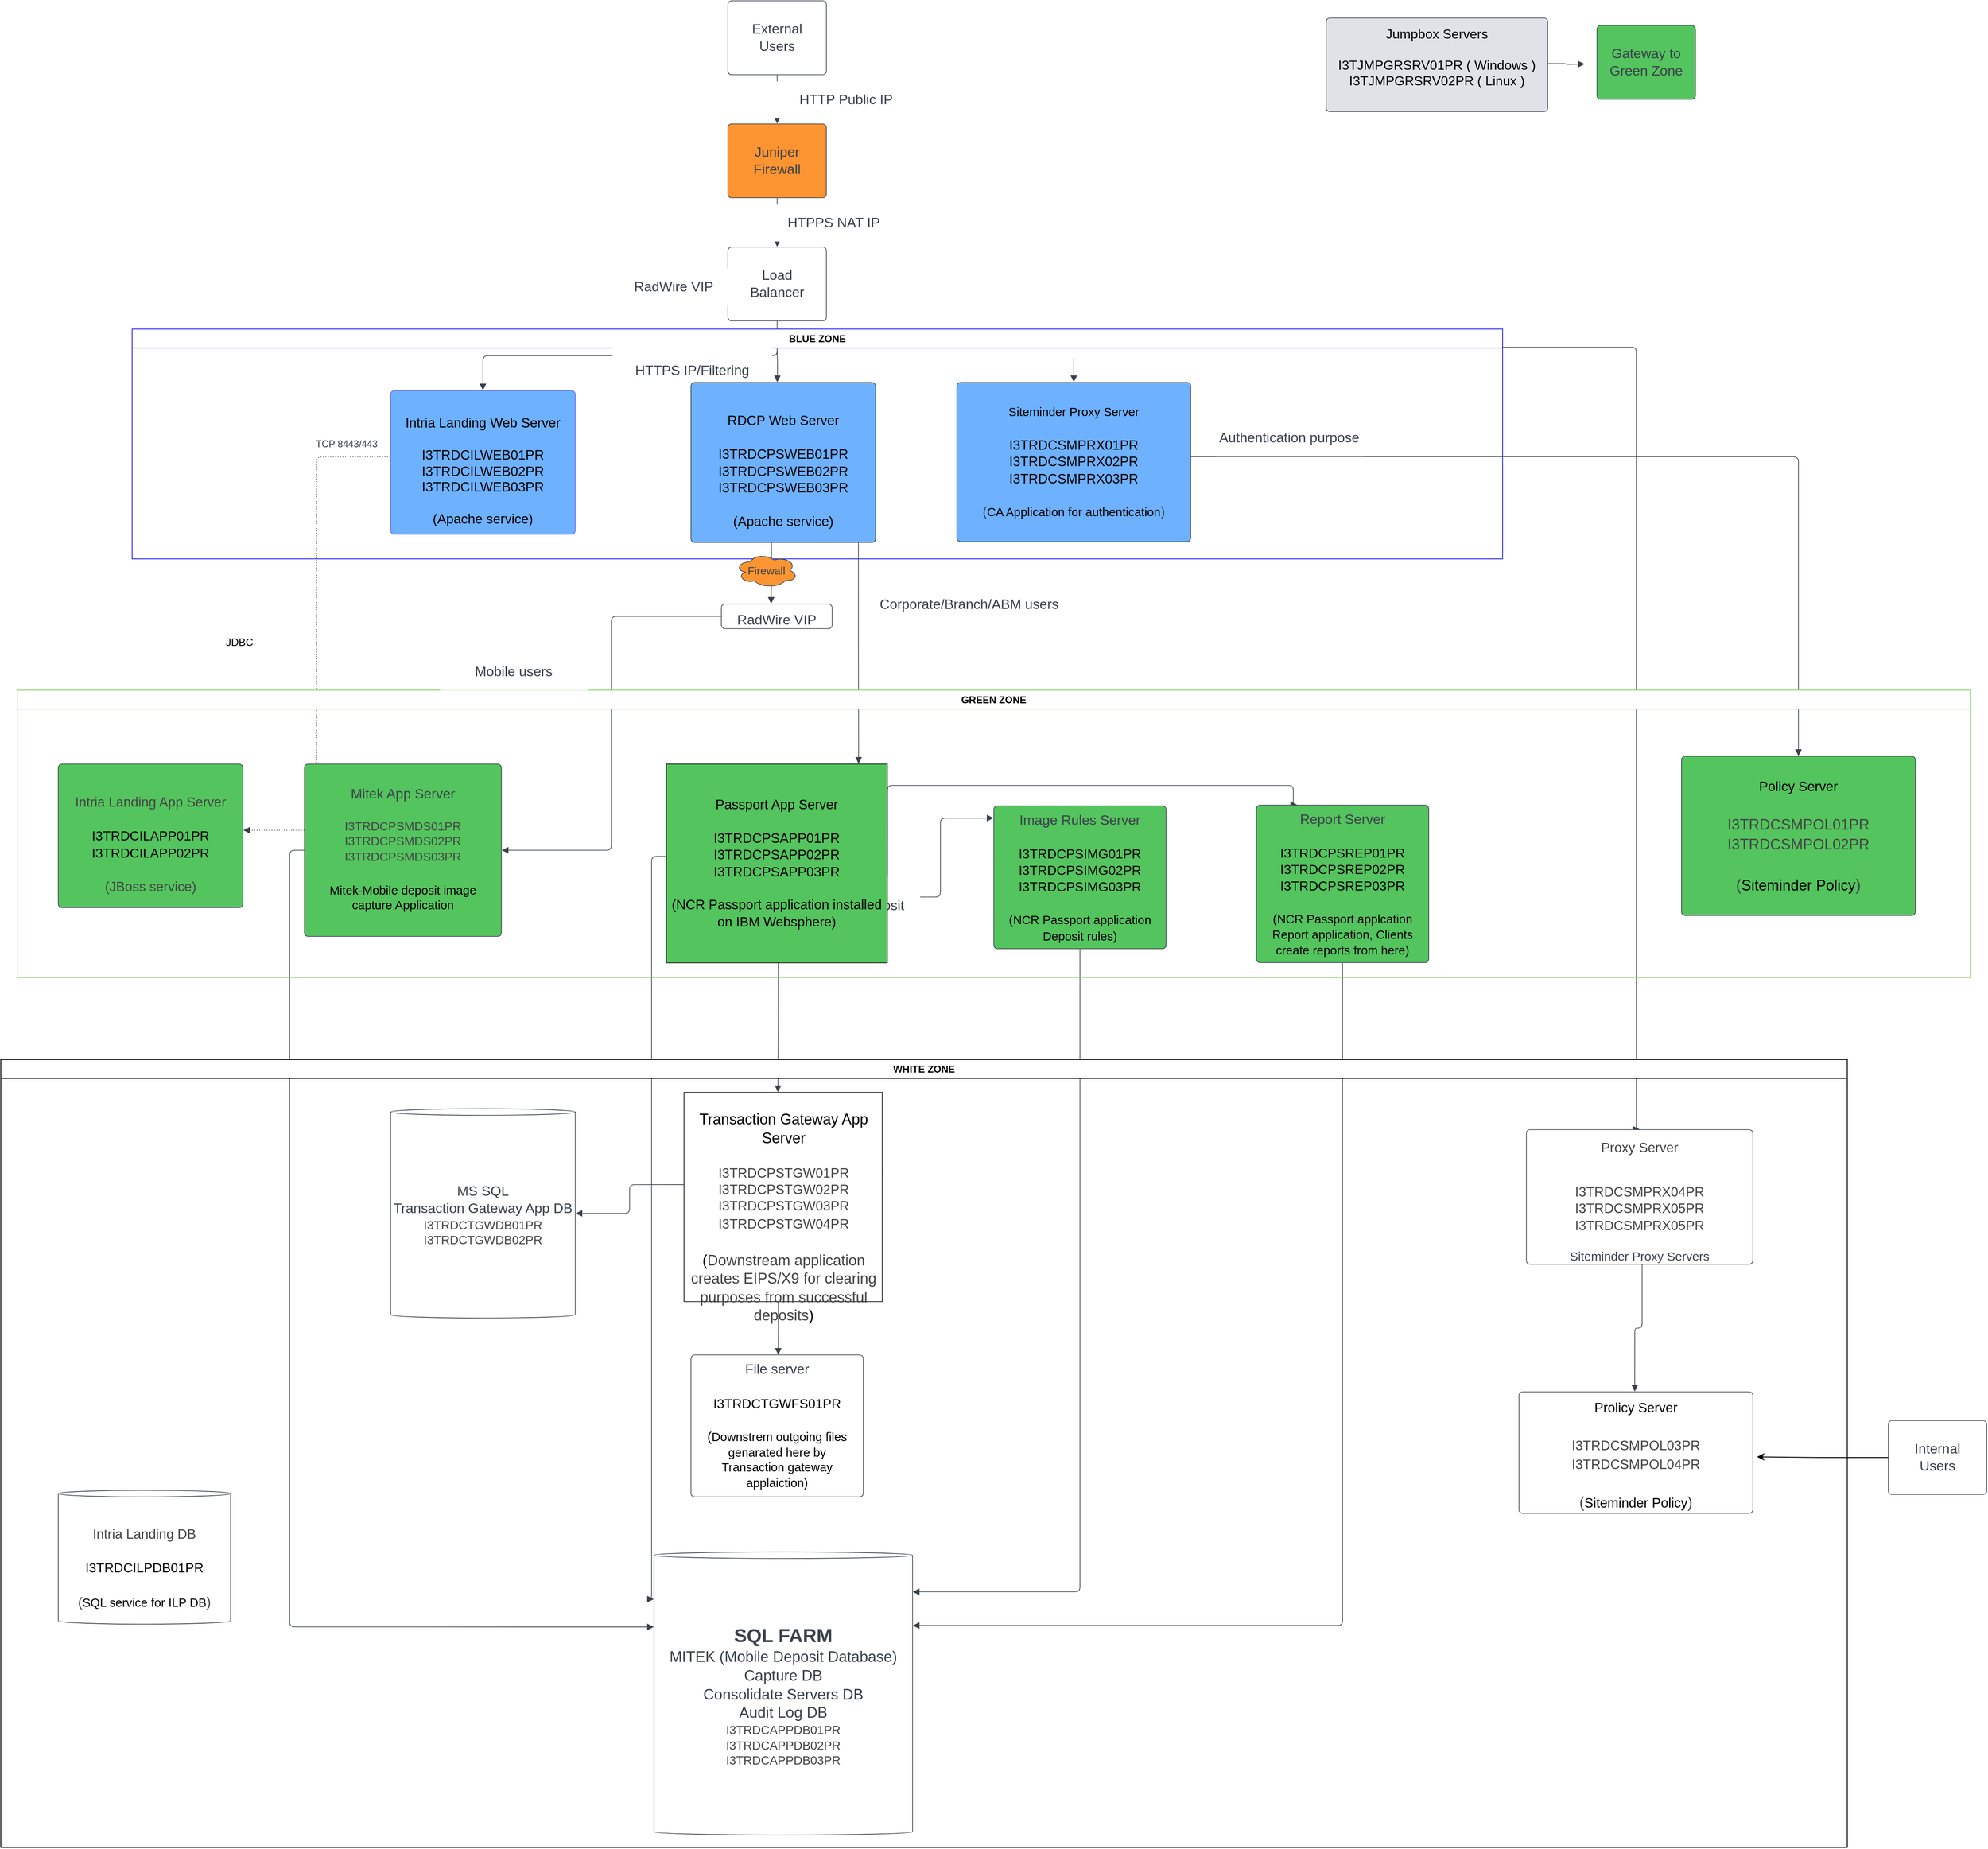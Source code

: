 <mxfile version="21.1.8" type="github">
  <diagram id="C5RBs43oDa-KdzZeNtuy" name="Page-1">
    <mxGraphModel dx="3549" dy="2203" grid="1" gridSize="10" guides="1" tooltips="1" connect="1" arrows="1" fold="1" page="1" pageScale="1" pageWidth="827" pageHeight="1169" math="0" shadow="0">
      <root>
        <mxCell id="WIyWlLk6GJQsqaUBKTNV-0" />
        <mxCell id="WIyWlLk6GJQsqaUBKTNV-1" parent="WIyWlLk6GJQsqaUBKTNV-0" />
        <mxCell id="E6RUVvbPqemEtvHyYMZb-0" value="Physical Location" parent="WIyWlLk6GJQsqaUBKTNV-0" />
        <object label="Network Zones " id="E6RUVvbPqemEtvHyYMZb-1">
          <mxCell style="" parent="WIyWlLk6GJQsqaUBKTNV-0" />
        </object>
        <mxCell id="E6RUVvbPqemEtvHyYMZb-17" value="" style="html=1;jettySize=18;whiteSpace=wrap;fontSize=13;strokeColor=#3a414a;strokeOpacity=100;strokeWidth=0.8;rounded=1;arcSize=12;edgeStyle=orthogonalEdgeStyle;startArrow=none;endArrow=block;endFill=1;exitX=0.5;exitY=1.004;exitPerimeter=0;entryX=0.5;entryY=-0.004;entryPerimeter=0;lucidId=GoEO-ROWifCp;" parent="E6RUVvbPqemEtvHyYMZb-1" source="E6RUVvbPqemEtvHyYMZb-16" target="E6RUVvbPqemEtvHyYMZb-18" edge="1">
          <mxGeometry width="100" height="100" relative="1" as="geometry">
            <Array as="points" />
          </mxGeometry>
        </mxCell>
        <mxCell id="E6RUVvbPqemEtvHyYMZb-19" value="" style="html=1;jettySize=18;whiteSpace=wrap;fontSize=13;strokeColor=#3a414a;strokeOpacity=100;strokeWidth=0.8;rounded=1;arcSize=12;edgeStyle=orthogonalEdgeStyle;startArrow=none;endArrow=block;endFill=1;exitX=0.5;exitY=1.004;exitPerimeter=0;entryX=0.5;entryY=-0.004;entryPerimeter=0;lucidId=7zEOkV.lwetC;" parent="E6RUVvbPqemEtvHyYMZb-1" source="E6RUVvbPqemEtvHyYMZb-18" target="E6RUVvbPqemEtvHyYMZb-20" edge="1">
          <mxGeometry width="100" height="100" relative="1" as="geometry">
            <Array as="points" />
          </mxGeometry>
        </mxCell>
        <mxCell id="E6RUVvbPqemEtvHyYMZb-22" value="" style="html=1;jettySize=18;whiteSpace=wrap;fontSize=13;strokeColor=#3a414a;strokeOpacity=100;strokeWidth=0.8;rounded=1;arcSize=12;edgeStyle=orthogonalEdgeStyle;startArrow=none;endArrow=block;endFill=1;exitX=0.5;exitY=1.004;exitPerimeter=0;entryX=0.5;entryY=-0.002;entryPerimeter=0;lucidId=pSEO0dPXnpDu;" parent="E6RUVvbPqemEtvHyYMZb-1" source="E6RUVvbPqemEtvHyYMZb-20" target="E6RUVvbPqemEtvHyYMZb-21" edge="1">
          <mxGeometry width="100" height="100" relative="1" as="geometry">
            <Array as="points" />
          </mxGeometry>
        </mxCell>
        <mxCell id="E6RUVvbPqemEtvHyYMZb-25" value="" style="html=1;jettySize=18;whiteSpace=wrap;fontSize=13;strokeColor=#3a414a;strokeOpacity=100;strokeWidth=0.8;rounded=1;arcSize=12;edgeStyle=orthogonalEdgeStyle;startArrow=none;endArrow=block;endFill=1;entryX=0.5;entryY=-0.002;entryPerimeter=0;lucidId=JrFOvkrUXMnD;" parent="E6RUVvbPqemEtvHyYMZb-1" target="E6RUVvbPqemEtvHyYMZb-24" edge="1">
          <mxGeometry width="100" height="100" relative="1" as="geometry">
            <Array as="points">
              <mxPoint x="1328" y="482" />
            </Array>
            <mxPoint x="966" y="483" as="sourcePoint" />
          </mxGeometry>
        </mxCell>
        <mxCell id="E6RUVvbPqemEtvHyYMZb-26" value="" style="html=1;jettySize=18;whiteSpace=wrap;fontSize=13;strokeColor=#3a414a;strokeOpacity=100;strokeWidth=0.8;rounded=1;arcSize=12;edgeStyle=orthogonalEdgeStyle;startArrow=none;endArrow=block;endFill=1;entryX=0.467;entryY=-0.002;entryPerimeter=0;lucidId=2sFO-Jmp4O2x;" parent="E6RUVvbPqemEtvHyYMZb-1" target="E6RUVvbPqemEtvHyYMZb-23" edge="1">
          <mxGeometry width="100" height="100" relative="1" as="geometry">
            <Array as="points" />
            <mxPoint x="966" y="486" as="sourcePoint" />
          </mxGeometry>
        </mxCell>
        <mxCell id="E6RUVvbPqemEtvHyYMZb-29" value="" style="html=1;jettySize=18;whiteSpace=wrap;fontSize=13;strokeColor=#3a414a;strokeOpacity=100;strokeWidth=0.8;rounded=1;arcSize=12;edgeStyle=orthogonalEdgeStyle;startArrow=none;endArrow=block;endFill=1;exitX=0.507;exitY=1.002;exitPerimeter=0;entryX=0.473;entryY=-0.001;entryPerimeter=0;lucidId=LzFO.Bp2qJOy;" parent="E6RUVvbPqemEtvHyYMZb-1" source="E6RUVvbPqemEtvHyYMZb-27" target="E6RUVvbPqemEtvHyYMZb-30" edge="1">
          <mxGeometry width="100" height="100" relative="1" as="geometry">
            <Array as="points" />
          </mxGeometry>
        </mxCell>
        <mxCell id="E6RUVvbPqemEtvHyYMZb-33" value="HTTPS" style="html=1;overflow=block;blockSpacing=1;whiteSpace=wrap;fontSize=16.7;fontColor=#3a414a;spacing=0;fillColor=#ffffff;strokeWidth=1.5;strokeColor=none;lucidId=ZKFO~p_aV988;" parent="E6RUVvbPqemEtvHyYMZb-1" vertex="1">
          <mxGeometry x="1245" y="450" width="90" height="45" as="geometry" />
        </mxCell>
        <mxCell id="E6RUVvbPqemEtvHyYMZb-39" value="" style="html=1;jettySize=18;whiteSpace=wrap;fontSize=13;strokeColor=#3a414a;strokeOpacity=100;strokeWidth=0.8;rounded=1;arcSize=12;edgeStyle=orthogonalEdgeStyle;startArrow=none;endArrow=block;endFill=1;exitX=-0.003;exitY=0.5;exitPerimeter=0;entryX=1.002;entryY=0.5;entryPerimeter=0;lucidId=9hGOGNulwat6;" parent="E6RUVvbPqemEtvHyYMZb-1" source="E6RUVvbPqemEtvHyYMZb-53" target="E6RUVvbPqemEtvHyYMZb-34" edge="1">
          <mxGeometry width="100" height="100" relative="1" as="geometry">
            <Array as="points" />
          </mxGeometry>
        </mxCell>
        <mxCell id="E6RUVvbPqemEtvHyYMZb-40" value="" style="html=1;jettySize=18;whiteSpace=wrap;fontSize=13;strokeColor=#3a414a;strokeOpacity=100;strokeWidth=0.8;rounded=1;arcSize=12;edgeStyle=orthogonalEdgeStyle;startArrow=none;endArrow=block;endFill=1;exitX=1.001;exitY=0.72;exitPerimeter=0;entryX=-0.002;entryY=0.085;entryPerimeter=0;lucidId=BmGO34u5GSlJ;" parent="E6RUVvbPqemEtvHyYMZb-1" source="E6RUVvbPqemEtvHyYMZb-27" target="E6RUVvbPqemEtvHyYMZb-35" edge="1">
          <mxGeometry width="100" height="100" relative="1" as="geometry">
            <Array as="points" />
          </mxGeometry>
        </mxCell>
        <mxCell id="E6RUVvbPqemEtvHyYMZb-41" value="" style="html=1;jettySize=18;whiteSpace=wrap;fontSize=13;strokeColor=#3a414a;strokeOpacity=100;strokeWidth=0.8;rounded=1;arcSize=12;edgeStyle=orthogonalEdgeStyle;startArrow=none;endArrow=block;endFill=1;exitX=1.001;exitY=0.602;exitPerimeter=0;entryX=0.236;entryY=-0.002;entryPerimeter=0;lucidId=hoGOUwAUF~ll;" parent="E6RUVvbPqemEtvHyYMZb-1" source="E6RUVvbPqemEtvHyYMZb-27" target="E6RUVvbPqemEtvHyYMZb-36" edge="1">
          <mxGeometry width="100" height="100" relative="1" as="geometry">
            <Array as="points">
              <mxPoint x="1595" y="1016" />
            </Array>
          </mxGeometry>
        </mxCell>
        <mxCell id="E6RUVvbPqemEtvHyYMZb-45" value="" style="html=1;jettySize=18;whiteSpace=wrap;fontSize=13;strokeColor=#3a414a;strokeOpacity=100;strokeWidth=0.8;rounded=1;arcSize=12;edgeStyle=orthogonalEdgeStyle;startArrow=none;endArrow=block;endFill=1;exitX=0.5;exitY=1.002;exitPerimeter=0;entryX=1.001;entryY=0.141;entryPerimeter=0;lucidId=2JWOmFzE9REc;" parent="E6RUVvbPqemEtvHyYMZb-1" source="E6RUVvbPqemEtvHyYMZb-35" target="E6RUVvbPqemEtvHyYMZb-44" edge="1">
          <mxGeometry width="100" height="100" relative="1" as="geometry">
            <Array as="points" />
          </mxGeometry>
        </mxCell>
        <mxCell id="E6RUVvbPqemEtvHyYMZb-46" value="" style="html=1;jettySize=18;whiteSpace=wrap;fontSize=13;strokeColor=#3a414a;strokeOpacity=100;strokeWidth=0.8;rounded=1;arcSize=12;edgeStyle=orthogonalEdgeStyle;startArrow=none;endArrow=block;endFill=1;exitX=0.5;exitY=1.002;exitPerimeter=0;entryX=1.001;entryY=0.26;entryPerimeter=0;lucidId=9JWO~xVaTQx0;" parent="E6RUVvbPqemEtvHyYMZb-1" source="E6RUVvbPqemEtvHyYMZb-36" target="E6RUVvbPqemEtvHyYMZb-44" edge="1">
          <mxGeometry width="100" height="100" relative="1" as="geometry">
            <Array as="points" />
          </mxGeometry>
        </mxCell>
        <mxCell id="E6RUVvbPqemEtvHyYMZb-47" value="" style="html=1;jettySize=18;whiteSpace=wrap;fontSize=13;strokeColor=#3a414a;strokeOpacity=100;strokeWidth=0.8;rounded=1;arcSize=12;edgeStyle=orthogonalEdgeStyle;startArrow=none;endArrow=block;endFill=1;exitX=-0.001;exitY=0.5;exitPerimeter=0;entryX=-0.001;entryY=0.167;entryPerimeter=0;lucidId=XQWOKZJmoWSw;" parent="E6RUVvbPqemEtvHyYMZb-1" source="E6RUVvbPqemEtvHyYMZb-27" target="E6RUVvbPqemEtvHyYMZb-44" edge="1">
          <mxGeometry width="100" height="100" relative="1" as="geometry">
            <Array as="points" />
          </mxGeometry>
        </mxCell>
        <mxCell id="E6RUVvbPqemEtvHyYMZb-48" value="" style="html=1;jettySize=18;whiteSpace=wrap;fontSize=13;strokeColor=#3a414a;strokeOpacity=100;strokeWidth=0.8;rounded=1;arcSize=12;edgeStyle=orthogonalEdgeStyle;startArrow=none;endArrow=block;endFill=1;exitX=-0.002;exitY=0.5;exitPerimeter=0;entryX=-0.001;entryY=0.265;entryPerimeter=0;lucidId=bRWO1eoP.SHH;" parent="E6RUVvbPqemEtvHyYMZb-1" source="E6RUVvbPqemEtvHyYMZb-34" target="E6RUVvbPqemEtvHyYMZb-44" edge="1">
          <mxGeometry width="100" height="100" relative="1" as="geometry">
            <Array as="points" />
          </mxGeometry>
        </mxCell>
        <mxCell id="E6RUVvbPqemEtvHyYMZb-50" value="" style="html=1;jettySize=18;whiteSpace=wrap;fontSize=13;strokeColor=#3a414a;strokeOpacity=100;dashed=1;fixDash=1;dashPattern=1 2;strokeWidth=0.8;rounded=1;arcSize=12;edgeStyle=orthogonalEdgeStyle;startArrow=none;endArrow=block;endFill=1;exitX=-0.002;exitY=0.461;exitPerimeter=0;entryX=1.002;entryY=0.461;entryPerimeter=0;lucidId=ojXOJ_IABEp~;" parent="E6RUVvbPqemEtvHyYMZb-1" source="E6RUVvbPqemEtvHyYMZb-21" target="E6RUVvbPqemEtvHyYMZb-49" edge="1">
          <mxGeometry width="100" height="100" relative="1" as="geometry">
            <Array as="points" />
          </mxGeometry>
        </mxCell>
        <mxCell id="E6RUVvbPqemEtvHyYMZb-54" value="" style="html=1;jettySize=18;whiteSpace=wrap;fontSize=13;strokeColor=#3a414a;strokeOpacity=100;strokeWidth=0.8;rounded=1;arcSize=12;edgeStyle=orthogonalEdgeStyle;startArrow=none;endArrow=block;endFill=1;exitX=0.436;exitY=1.002;exitPerimeter=0;entryX=0.449;entryY=-0.012;entryPerimeter=0;lucidId=h5XOpBILlX2p;" parent="E6RUVvbPqemEtvHyYMZb-1" source="E6RUVvbPqemEtvHyYMZb-23" target="E6RUVvbPqemEtvHyYMZb-53" edge="1">
          <mxGeometry width="100" height="100" relative="1" as="geometry">
            <Array as="points" />
          </mxGeometry>
        </mxCell>
        <mxCell id="E6RUVvbPqemEtvHyYMZb-56" value="" style="html=1;jettySize=18;whiteSpace=wrap;fontSize=13;strokeColor=#3a414a;strokeOpacity=100;strokeWidth=0.8;rounded=1;arcSize=12;edgeStyle=orthogonalEdgeStyle;startArrow=none;endArrow=block;endFill=1;exitX=0.907;exitY=1.002;exitPerimeter=0;entryX=0.871;entryY=-0.002;entryPerimeter=0;lucidId=_7XOnOGam~c9;" parent="E6RUVvbPqemEtvHyYMZb-1" source="E6RUVvbPqemEtvHyYMZb-23" target="E6RUVvbPqemEtvHyYMZb-27" edge="1">
          <mxGeometry width="100" height="100" relative="1" as="geometry">
            <Array as="points" />
          </mxGeometry>
        </mxCell>
        <mxCell id="E6RUVvbPqemEtvHyYMZb-57" value="" style="html=1;jettySize=18;whiteSpace=wrap;fontSize=13;strokeColor=#3a414a;strokeOpacity=100;strokeWidth=0.8;rounded=1;arcSize=12;edgeStyle=orthogonalEdgeStyle;startArrow=none;endArrow=block;endFill=1;exitX=1.001;exitY=0.467;exitPerimeter=0;entryX=0.5;entryY=-0.002;entryPerimeter=0;lucidId=WgYOXIrY5cnC;" parent="E6RUVvbPqemEtvHyYMZb-1" source="E6RUVvbPqemEtvHyYMZb-24" target="E6RUVvbPqemEtvHyYMZb-38" edge="1">
          <mxGeometry width="100" height="100" relative="1" as="geometry">
            <Array as="points" />
          </mxGeometry>
        </mxCell>
        <mxCell id="E6RUVvbPqemEtvHyYMZb-58" value="" style="html=1;jettySize=18;whiteSpace=wrap;fontSize=13;strokeColor=#3a414a;strokeOpacity=100;strokeWidth=0.8;rounded=1;arcSize=12;edgeStyle=orthogonalEdgeStyle;startArrow=none;endArrow=block;endFill=1;exitX=-0.002;exitY=0.441;exitPerimeter=0;entryX=1.002;entryY=0.5;entryPerimeter=0;lucidId=2KQPqmhp70TP;" parent="E6RUVvbPqemEtvHyYMZb-1" source="E6RUVvbPqemEtvHyYMZb-30" target="E6RUVvbPqemEtvHyYMZb-42" edge="1">
          <mxGeometry width="100" height="100" relative="1" as="geometry">
            <Array as="points" />
          </mxGeometry>
        </mxCell>
        <mxCell id="E6RUVvbPqemEtvHyYMZb-60" value="" style="html=1;jettySize=18;whiteSpace=wrap;fontSize=13;strokeColor=#3a414a;strokeOpacity=100;strokeWidth=0.8;rounded=1;arcSize=12;edgeStyle=orthogonalEdgeStyle;startArrow=none;endArrow=block;endFill=1;exitX=0.475;exitY=1.001;exitPerimeter=0;entryX=0.506;entryY=-0.002;entryPerimeter=0;lucidId=nLQPPiRqErH2;" parent="E6RUVvbPqemEtvHyYMZb-1" source="E6RUVvbPqemEtvHyYMZb-30" target="E6RUVvbPqemEtvHyYMZb-59" edge="1">
          <mxGeometry width="100" height="100" relative="1" as="geometry">
            <Array as="points" />
          </mxGeometry>
        </mxCell>
        <mxCell id="E6RUVvbPqemEtvHyYMZb-61" value="" style="html=1;jettySize=18;whiteSpace=wrap;fontSize=13;strokeColor=#3a414a;strokeOpacity=100;strokeWidth=0.8;rounded=1;arcSize=12;edgeStyle=orthogonalEdgeStyle;startArrow=none;endArrow=block;endFill=1;exitX=0.511;exitY=1.002;exitPerimeter=0;entryX=0.495;entryY=-0.003;entryPerimeter=0;lucidId=9TQP-xqbxa.w;" parent="E6RUVvbPqemEtvHyYMZb-1" source="E6RUVvbPqemEtvHyYMZb-37" target="E6RUVvbPqemEtvHyYMZb-43" edge="1">
          <mxGeometry width="100" height="100" relative="1" as="geometry">
            <Array as="points" />
          </mxGeometry>
        </mxCell>
        <mxCell id="E6RUVvbPqemEtvHyYMZb-62" value="" style="html=1;jettySize=18;whiteSpace=wrap;fontSize=13;strokeColor=#3a414a;strokeOpacity=100;strokeWidth=0.8;rounded=1;arcSize=12;edgeStyle=orthogonalEdgeStyle;startArrow=none;endArrow=block;endFill=1;entryX=0.5;entryY=-0.002;entryPerimeter=0;lucidId=2ZQPn_9k_Qv6;" parent="E6RUVvbPqemEtvHyYMZb-1" target="E6RUVvbPqemEtvHyYMZb-37" edge="1">
          <mxGeometry width="100" height="100" relative="1" as="geometry">
            <Array as="points">
              <mxPoint x="2013" y="482" />
            </Array>
            <mxPoint x="1328" y="482" as="sourcePoint" />
          </mxGeometry>
        </mxCell>
        <mxCell id="E6RUVvbPqemEtvHyYMZb-64" value="" style="html=1;jettySize=18;whiteSpace=wrap;fontSize=13;strokeColor=#3a414a;strokeOpacity=100;strokeWidth=0.8;rounded=1;arcSize=12;edgeStyle=orthogonalEdgeStyle;startArrow=none;endArrow=block;endFill=1;exitX=1.001;exitY=0.487;exitPerimeter=0;lucidId=FRRPAOWyAfhy;" parent="E6RUVvbPqemEtvHyYMZb-1" source="E6RUVvbPqemEtvHyYMZb-63" edge="1">
          <mxGeometry width="100" height="100" relative="1" as="geometry">
            <Array as="points" />
            <mxPoint x="1950" y="137" as="targetPoint" />
          </mxGeometry>
        </mxCell>
        <mxCell id="un8qZvG-r8T_PUPNxrcj-55" value="BLUE ZONE" style="swimlane;whiteSpace=wrap;html=1;startSize=23;strokeColor=#3333FF;" parent="E6RUVvbPqemEtvHyYMZb-1" vertex="1">
          <mxGeometry x="180" y="460" width="1670" height="280" as="geometry" />
        </mxCell>
        <mxCell id="un8qZvG-r8T_PUPNxrcj-57" value="WHITE ZONE" style="swimlane;whiteSpace=wrap;html=1;startSize=23;" parent="E6RUVvbPqemEtvHyYMZb-1" vertex="1">
          <mxGeometry x="20" y="1350" width="2250" height="960" as="geometry" />
        </mxCell>
        <mxCell id="un8qZvG-r8T_PUPNxrcj-56" value="GREEN ZONE" style="swimlane;whiteSpace=wrap;html=1;strokeColor=#97D077;" parent="E6RUVvbPqemEtvHyYMZb-1" vertex="1">
          <mxGeometry x="40" y="900" width="2380" height="350" as="geometry" />
        </mxCell>
        <mxCell id="E6RUVvbPqemEtvHyYMZb-2" value="Network communication" parent="WIyWlLk6GJQsqaUBKTNV-0" />
        <mxCell id="GLMG_zGvKMhkzmzq82GO-1" style="edgeStyle=orthogonalEdgeStyle;rounded=0;orthogonalLoop=1;jettySize=auto;html=1;exitX=0;exitY=0.5;exitDx=0;exitDy=0;" edge="1" parent="E6RUVvbPqemEtvHyYMZb-2" source="E6RUVvbPqemEtvHyYMZb-66">
          <mxGeometry relative="1" as="geometry">
            <mxPoint x="2160" y="1834.143" as="targetPoint" />
          </mxGeometry>
        </mxCell>
        <mxCell id="E6RUVvbPqemEtvHyYMZb-66" value="Internal Users" style="html=1;overflow=block;blockSpacing=1;whiteSpace=wrap;fontSize=16.7;fontColor=#3a414a;spacing=9;strokeColor=#3a414a;strokeOpacity=100;fillOpacity=100;rounded=1;absoluteArcSize=1;arcSize=9;fillColor=#ffffff;strokeWidth=0.8;lucidId=fw7PTX6yFH4Z;" parent="E6RUVvbPqemEtvHyYMZb-2" vertex="1">
          <mxGeometry x="2320" y="1790" width="120" height="90" as="geometry" />
        </mxCell>
        <mxCell id="E6RUVvbPqemEtvHyYMZb-16" value="External Users" style="html=1;overflow=block;blockSpacing=1;whiteSpace=wrap;fontSize=16.7;fontColor=#3a414a;spacing=9;strokeColor=#3a414a;strokeOpacity=100;rounded=1;absoluteArcSize=1;arcSize=9;strokeWidth=0.8;lucidId=PmEOhbrS99oZ;" parent="E6RUVvbPqemEtvHyYMZb-2" vertex="1">
          <mxGeometry x="906" y="60" width="120" height="90" as="geometry" />
        </mxCell>
        <mxCell id="E6RUVvbPqemEtvHyYMZb-18" value="Juniper&#xa;Firewall" style="html=1;overflow=block;blockSpacing=1;whiteSpace=wrap;fontSize=16.7;fontColor=#3a414a;spacing=9;strokeColor=#3a414a;strokeOpacity=100;fillOpacity=100;rounded=1;absoluteArcSize=1;arcSize=9;fillColor=#fc9432;strokeWidth=0.8;lucidId=VoEOA2PbDwu~;" parent="E6RUVvbPqemEtvHyYMZb-2" vertex="1">
          <mxGeometry x="906" y="210" width="120" height="90" as="geometry" />
        </mxCell>
        <mxCell id="E6RUVvbPqemEtvHyYMZb-20" value="Load Balancer" style="html=1;overflow=block;blockSpacing=1;whiteSpace=wrap;fontSize=16.7;fontColor=#3a414a;spacing=9;strokeColor=#3a414a;strokeOpacity=100;rounded=1;absoluteArcSize=1;arcSize=9;strokeWidth=0.8;lucidId=dAEOuBQqJnRs;" parent="E6RUVvbPqemEtvHyYMZb-2" vertex="1">
          <mxGeometry x="906" y="360" width="120" height="90" as="geometry" />
        </mxCell>
        <mxCell id="E6RUVvbPqemEtvHyYMZb-55" value="Firewall" style="html=1;overflow=block;blockSpacing=1;whiteSpace=wrap;ellipse;shape=cloud;fontSize=13.3;fontColor=#3a414a;spacing=3.8;strokeColor=#3a414a;strokeOpacity=100;fillOpacity=100;rounded=1;absoluteArcSize=1;arcSize=9;fillColor=#fc9432;strokeWidth=0.8;lucidId=z6XOaV6AE4Ax;" parent="E6RUVvbPqemEtvHyYMZb-2" vertex="1">
          <mxGeometry x="915" y="733" width="76" height="42" as="geometry" />
        </mxCell>
        <mxCell id="E6RUVvbPqemEtvHyYMZb-53" value="RadWire VIP" style="html=1;overflow=block;blockSpacing=1;whiteSpace=wrap;fontSize=16.7;fontColor=#3a414a;spacing=9;strokeColor=#3a414a;strokeOpacity=100;rounded=1;absoluteArcSize=1;arcSize=9;strokeWidth=0.8;lucidId=E2XOsY6XcR8E;" parent="E6RUVvbPqemEtvHyYMZb-2" vertex="1">
          <mxGeometry x="898" y="795" width="135" height="30" as="geometry" />
        </mxCell>
        <mxCell id="E6RUVvbPqemEtvHyYMZb-63" value="Jumpbox Servers &#xa;&#xa;I3TJMPGRSRV01PR ( Windows )&#xa;I3TJMPGRSRV02PR ( Linux )&#xa;&#xa;" style="html=1;overflow=block;blockSpacing=1;whiteSpace=wrap;fontSize=16;fontColor=default;align=center;spacing=9;strokeColor=#3a414a;strokeOpacity=100;fillOpacity=100;rounded=1;absoluteArcSize=1;arcSize=9;fillColor=#dfe3e8;strokeWidth=0.8;lucidId=YORPw5jrfeAa;" parent="E6RUVvbPqemEtvHyYMZb-2" vertex="1">
          <mxGeometry x="1635" y="81" width="270" height="114" as="geometry" />
        </mxCell>
        <mxCell id="E6RUVvbPqemEtvHyYMZb-65" value="Gateway to Green Zone " style="html=1;overflow=block;blockSpacing=1;whiteSpace=wrap;fontSize=16.7;fontColor=#3a414a;spacing=9;strokeColor=#3a414a;strokeOpacity=100;fillOpacity=100;rounded=1;absoluteArcSize=1;arcSize=9;fillColor=#54c45e;strokeWidth=0.8;lucidId=5SRPftbxfkFY;" parent="E6RUVvbPqemEtvHyYMZb-2" vertex="1">
          <mxGeometry x="1965" y="90" width="120" height="90" as="geometry" />
        </mxCell>
        <mxCell id="E6RUVvbPqemEtvHyYMZb-11" value="HTTP Public IP" style="html=1;overflow=block;blockSpacing=1;whiteSpace=wrap;fontSize=16.7;fontColor=#3a414a;spacing=0;fillColor=#ffffff;strokeWidth=1.5;strokeColor=none;lucidId=BHFOYn.a4oJF;" parent="E6RUVvbPqemEtvHyYMZb-2" vertex="1">
          <mxGeometry x="960" y="158" width="180" height="45" as="geometry" />
        </mxCell>
        <mxCell id="E6RUVvbPqemEtvHyYMZb-12" value="HTPPS NAT IP" style="html=1;overflow=block;blockSpacing=1;whiteSpace=wrap;fontSize=16.7;fontColor=#3a414a;spacing=0;fillColor=#ffffff;strokeWidth=1.5;strokeColor=none;lucidId=gIFOy_4toG0e;" parent="E6RUVvbPqemEtvHyYMZb-2" vertex="1">
          <mxGeometry x="945" y="308" width="180" height="45" as="geometry" />
        </mxCell>
        <mxCell id="E6RUVvbPqemEtvHyYMZb-8" value="RadWire VIP" style="html=1;overflow=block;blockSpacing=1;whiteSpace=wrap;fontSize=16.7;fontColor=#3a414a;spacing=0;fillColor=#ffffff;strokeWidth=1.5;strokeColor=none;lucidId=_IFOTcKeiKqW;" parent="E6RUVvbPqemEtvHyYMZb-2" vertex="1">
          <mxGeometry x="750" y="386" width="180" height="45" as="geometry" />
        </mxCell>
        <mxCell id="E6RUVvbPqemEtvHyYMZb-32" value="HTTPS IP/Filtering" style="html=1;overflow=block;blockSpacing=1;whiteSpace=wrap;fontSize=16.7;fontColor=#3a414a;spacing=0;fillColor=#ffffff;strokeWidth=1.5;strokeColor=none;lucidId=vKFOHJ2gioxi;" parent="E6RUVvbPqemEtvHyYMZb-2" vertex="1">
          <mxGeometry x="765" y="481" width="195" height="59" as="geometry" />
        </mxCell>
        <mxCell id="E6RUVvbPqemEtvHyYMZb-51" value="TCP 8443/443" style="html=1;overflow=block;blockSpacing=1;whiteSpace=wrap;fontSize=11.7;fontColor=#3a414a;spacing=0;fillColor=#ffffff;strokeWidth=1.5;strokeColor=none;lucidId=skXOJZ4EsZij;" parent="E6RUVvbPqemEtvHyYMZb-2" vertex="1">
          <mxGeometry x="375" y="585" width="133" height="30" as="geometry" />
        </mxCell>
        <mxCell id="E6RUVvbPqemEtvHyYMZb-10" value="Authentication purpose" style="html=1;overflow=block;blockSpacing=1;whiteSpace=wrap;fontSize=16.7;fontColor=#3a414a;spacing=0;fillColor=#ffffff;strokeWidth=1.5;strokeColor=none;lucidId=7MQP.~uyjVCb;" parent="E6RUVvbPqemEtvHyYMZb-2" vertex="1">
          <mxGeometry x="1500" y="570" width="180" height="45" as="geometry" />
        </mxCell>
        <mxCell id="E6RUVvbPqemEtvHyYMZb-7" value="&lt;div style=&quot;display: flex; justify-content: center; text-align: center; align-items: baseline; font-size: 0; line-height: 1.25;margin-top: -2px;&quot;&gt;&lt;span&gt;&lt;span style=&quot;font-size:16px;color:#000000;&quot;&gt; &lt;/span&gt;&lt;span style=&quot;font-size:12.7px;color:#000000;&quot;&gt;JDBC&lt;/span&gt;&lt;/span&gt;&lt;/div&gt;" style="html=1;overflow=block;blockSpacing=1;whiteSpace=wrap;fontSize=13;spacing=0;fillColor=#ffffff;strokeWidth=1.5;strokeColor=none;lucidId=QEXO59B-b2o5;" parent="E6RUVvbPqemEtvHyYMZb-2" vertex="1">
          <mxGeometry x="247" y="826" width="128" height="29" as="geometry" />
        </mxCell>
        <mxCell id="E6RUVvbPqemEtvHyYMZb-9" value="Mobile users" style="html=1;overflow=block;blockSpacing=1;whiteSpace=wrap;fontSize=16.7;fontColor=#3a414a;spacing=0;fillColor=#ffffff;strokeWidth=1.5;strokeColor=none;lucidId=ZIQPmwzYoXrg;" parent="E6RUVvbPqemEtvHyYMZb-2" vertex="1">
          <mxGeometry x="555" y="855" width="180" height="45" as="geometry" />
        </mxCell>
        <mxCell id="E6RUVvbPqemEtvHyYMZb-15" value="Corporate/Branch/ABM users" style="html=1;overflow=block;blockSpacing=1;whiteSpace=wrap;fontSize=16.7;fontColor=#3a414a;spacing=0;fillColor=#ffffff;strokeWidth=1.5;strokeColor=none;lucidId=QIQP3_5.oQck;" parent="E6RUVvbPqemEtvHyYMZb-2" vertex="1">
          <mxGeometry x="1080" y="766" width="240" height="59" as="geometry" />
        </mxCell>
        <mxCell id="E6RUVvbPqemEtvHyYMZb-14" value="Completed Deposit " style="html=1;overflow=block;blockSpacing=1;whiteSpace=wrap;fontSize=16.7;fontColor=#3a414a;spacing=0;fillColor=#ffffff;strokeWidth=1.5;strokeColor=none;lucidId=NJQPsiotwica;" parent="E6RUVvbPqemEtvHyYMZb-2" vertex="1">
          <mxGeometry x="960" y="1140" width="180" height="45" as="geometry" />
        </mxCell>
        <mxCell id="E6RUVvbPqemEtvHyYMZb-13" value="Output Files" style="html=1;overflow=block;blockSpacing=1;whiteSpace=wrap;fontSize=16.7;fontColor=#3a414a;spacing=0;fillColor=#ffffff;strokeWidth=1.5;strokeColor=none;lucidId=TLQP80CxRdcq;" parent="E6RUVvbPqemEtvHyYMZb-2" vertex="1">
          <mxGeometry x="960" y="1458" width="180" height="45" as="geometry" />
        </mxCell>
        <mxCell id="E6RUVvbPqemEtvHyYMZb-3" value="Servers" parent="WIyWlLk6GJQsqaUBKTNV-0" />
        <mxCell id="E6RUVvbPqemEtvHyYMZb-38" value="&lt;div style=&quot;display: flex; justify-content: center; text-align: center; align-items: baseline; font-size: 0; line-height: 1.25;margin-top: -2px;&quot;&gt;&lt;span&gt;&lt;span style=&quot;font-size:18px;color:#000000;&quot;&gt; &lt;/span&gt;&lt;span style=&quot;font-size:16.3px;color:#000000;&quot;&gt;Policy Server &lt;/span&gt;&lt;span style=&quot;font-size:18px;color:#444444;&quot;&gt;&#xa;&#xa;I3TRDCSMPOL01PR&lt;/span&gt;&lt;span style=&quot;font-size:19.7px;color:#444444;&quot;&gt;&#xa;&lt;/span&gt;&lt;span style=&quot;font-size:18px;color:#444444;&quot;&gt;I3TRDCSMPOL02PR&lt;/span&gt;&lt;span style=&quot;font-size:19.7px;color:#000000;&quot;&gt;&#xa;&lt;/span&gt;&lt;span style=&quot;font-size:19.7px;color:#444444;&quot;&gt;&#xa;(&lt;/span&gt;&lt;span style=&quot;font-size:18px;color:#000000;&quot;&gt;Siteminder Policy&lt;/span&gt;&lt;span style=&quot;font-size:19.7px;color:#444444;&quot;&gt;) &lt;/span&gt;&lt;/span&gt;&lt;/div&gt;" style="html=1;overflow=block;blockSpacing=1;whiteSpace=wrap;fontSize=13;spacing=9;strokeColor=#3a414a;strokeOpacity=100;fillOpacity=100;rounded=1;absoluteArcSize=1;arcSize=9;fillColor=#54c45e;strokeWidth=0.8;lucidId=FeGOSV_3ael5;" parent="E6RUVvbPqemEtvHyYMZb-3" vertex="1">
          <mxGeometry x="2068" y="980.5" width="285" height="194" as="geometry" />
        </mxCell>
        <mxCell id="E6RUVvbPqemEtvHyYMZb-36" value="&lt;div style=&quot;display: flex; justify-content: center; text-align: center; align-items: baseline; font-size: 0; line-height: 1.25;margin-top: -2px;&quot;&gt;&lt;span&gt;&lt;span style=&quot;font-size:16.7px;color:#3a414a;&quot;&gt;Report Server&#xa;&#xa;&lt;/span&gt;&lt;span style=&quot;font-size:16px;color:#000000;&quot;&gt;I3TRDCPSREP01PR&#xa;I3TRDCPSREP02PR&#xa;I3TRDCPSREP03PR&#xa;&#xa;(&lt;/span&gt;&lt;span style=&quot;font-size:14.7px;color:#000000;&quot;&gt;NCR Passport applcation Report application, Clients create reports from here)&lt;/span&gt;&lt;/span&gt;&lt;/div&gt;" style="html=1;overflow=block;blockSpacing=1;whiteSpace=wrap;fontSize=13;spacing=9;strokeColor=#3a414a;strokeOpacity=100;fillOpacity=100;rounded=1;absoluteArcSize=1;arcSize=9;fillColor=#54c45e;strokeWidth=0.8;lucidId=WWFOeFUA_ayw;" parent="E6RUVvbPqemEtvHyYMZb-3" vertex="1">
          <mxGeometry x="1550" y="1040" width="210" height="192" as="geometry" />
        </mxCell>
        <mxCell id="E6RUVvbPqemEtvHyYMZb-35" value="&lt;div style=&quot;display: flex; justify-content: center; text-align: center; align-items: baseline; font-size: 0; line-height: 1.25;margin-top: -2px;&quot;&gt;&lt;span&gt;&lt;span style=&quot;font-size:16.7px;color:#3a414a;&quot;&gt;Image Rules Server&#xa;&#xa;&lt;/span&gt;&lt;span style=&quot;font-size:16px;color:#000000;&quot;&gt;I3TRDCPSIMG01PR&#xa;I3TRDCPSIMG02PR&#xa;I3TRDCPSIMG03PR&#xa;&#xa;(&lt;/span&gt;&lt;span style=&quot;font-size:14.7px;color:#000000;&quot;&gt;NCR Passport application Deposit rules)&lt;/span&gt;&lt;span style=&quot;font-size:16.7px;color:#3a414a;&quot;&gt; &lt;/span&gt;&lt;/span&gt;&lt;/div&gt;" style="html=1;overflow=block;blockSpacing=1;whiteSpace=wrap;fontSize=13;spacing=9;strokeColor=#3a414a;strokeOpacity=100;fillOpacity=100;rounded=1;absoluteArcSize=1;arcSize=9;fillColor=#54c45e;strokeWidth=0.8;lucidId=CWFOTd6bTGBb;" parent="E6RUVvbPqemEtvHyYMZb-3" vertex="1">
          <mxGeometry x="1230" y="1041" width="210" height="174" as="geometry" />
        </mxCell>
        <mxCell id="E6RUVvbPqemEtvHyYMZb-27" value="" style="group;dropTarget=0;pointerEvents=0;html=1;" parent="E6RUVvbPqemEtvHyYMZb-3" vertex="1">
          <mxGeometry x="831" y="990" width="269" height="225" as="geometry" />
        </mxCell>
        <mxCell id="E6RUVvbPqemEtvHyYMZb-28" value="&lt;div style=&quot;display: flex; justify-content: center; text-align: center; align-items: baseline; font-size: 0; line-height: 1.25;margin-top: -2px;&quot;&gt;&lt;span&gt;&lt;span style=&quot;font-size:16.3px;color:#000000;&quot;&gt;Passport App Server&#xa;&#xa;I3TRDCPSAPP01PR&#xa;I3TRDCPSAPP02PR&#xa;I3TRDCPSAPP03PR&#xa;&#xa;(&lt;/span&gt;&lt;span style=&quot;font-size:16.3px;color:#000000;&quot;&gt;NCR Passport application installed on IBM Websphere&lt;/span&gt;&lt;span style=&quot;font-size:16.3px;color:#000000;&quot;&gt;)&lt;/span&gt;&lt;/span&gt;&lt;/div&gt;" style="shape=partialRectangle;html=1;whiteSpace=wrap;connectable=0;fillColor=#54c45e;fillOpacity=100;verticalAlign=middle;overflow=block;blockSpacing=1;spacing=3.8;strokeWidth=0.8;fontSize=13;" parent="E6RUVvbPqemEtvHyYMZb-27" vertex="1">
          <mxGeometry width="269.25" height="242.25" as="geometry" />
        </mxCell>
        <mxCell id="E6RUVvbPqemEtvHyYMZb-34" value="&lt;div style=&quot;display: flex; justify-content: center; text-align: center; align-items: baseline; font-size: 0; line-height: 1.25;margin-top: -2px;&quot;&gt;&lt;span&gt;&lt;span style=&quot;font-size:16.7px;color:#3a414a;&quot;&gt;Mitek App Server&lt;/span&gt;&lt;span style=&quot;font-size:14.7px;color:#444444;&quot;&gt;&#xa;&#xa;I3TRDCPSMDS01PR&#xa;I3TRDCPSMDS02PR&#xa;I3TRDCPSMDS03PR&lt;/span&gt;&lt;span style=&quot;font-size:16.7px;color:#3a414a;&quot;&gt;&#xa;  &#xa;&lt;/span&gt;&lt;span style=&quot;font-size:14.7px;color:#000000;&quot;&gt;Mitek-Mobile deposit image capture Application&lt;/span&gt;&lt;/span&gt;&lt;/div&gt;" style="html=1;overflow=block;blockSpacing=1;whiteSpace=wrap;fontSize=13;spacing=9;strokeColor=#3a414a;strokeOpacity=100;fillOpacity=100;rounded=1;absoluteArcSize=1;arcSize=9;fillColor=#54c45e;strokeWidth=0.8;lucidId=vSFOj9AyXvpf;" parent="E6RUVvbPqemEtvHyYMZb-3" vertex="1">
          <mxGeometry x="390" y="990" width="240" height="210" as="geometry" />
        </mxCell>
        <mxCell id="E6RUVvbPqemEtvHyYMZb-49" value="&lt;div style=&quot;display: flex; justify-content: center; text-align: center; align-items: baseline; font-size: 0; line-height: 1.25;margin-top: -2px;&quot;&gt;&lt;span&gt;&lt;span style=&quot;font-size:16.3px;color:#444444;&quot;&gt;&#xa;Intria Landing App Server&#xa;&#xa;&lt;/span&gt;&lt;span style=&quot;font-size:16px;color:#000000;&quot;&gt;I3TRDCILAPP01PR&lt;/span&gt;&lt;span style=&quot;font-size:16.3px;color:#444444;&quot;&gt;&#xa;&lt;/span&gt;&lt;span style=&quot;font-size:16px;color:#000000;&quot;&gt;I3TRDCILAPP02PR&lt;/span&gt;&lt;span style=&quot;font-size:16.3px;color:#444444;&quot;&gt;&#xa;&#xa;(JBoss service) &lt;/span&gt;&lt;/span&gt;&lt;/div&gt;" style="html=1;overflow=block;blockSpacing=1;whiteSpace=wrap;fontSize=13;spacing=9;strokeColor=#3a414a;strokeOpacity=100;fillOpacity=100;rounded=1;absoluteArcSize=1;arcSize=9;fillColor=#54c45e;strokeWidth=0.8;lucidId=4hXOxk~45j3_;" parent="E6RUVvbPqemEtvHyYMZb-3" vertex="1">
          <mxGeometry x="90" y="990" width="225" height="175" as="geometry" />
        </mxCell>
        <mxCell id="E6RUVvbPqemEtvHyYMZb-24" value="&lt;div style=&quot;display: flex; justify-content: center; text-align: center; align-items: baseline; font-size: 0; line-height: 1.25;margin-top: -2px;&quot;&gt;&lt;span&gt;&lt;span style=&quot;font-size:14.7px;color:#000000;&quot;&gt;Siteminder Proxy Server &lt;/span&gt;&lt;span style=&quot;font-size:16.3px;color:#444444;&quot;&gt;&#xa;&lt;/span&gt;&lt;span style=&quot;font-size:16.3px;color:#000000;&quot;&gt;&#xa;I3TRDCSMPRX01PR&lt;/span&gt;&lt;span style=&quot;font-size:16.3px;color:#444444;&quot;&gt;&#xa;&lt;/span&gt;&lt;span style=&quot;font-size:16.3px;color:#000000;&quot;&gt;I3TRDCSMPRX02PR&#xa;I3TRDCSMPRX03PR&#xa;&lt;/span&gt;&lt;span style=&quot;font-size:16.3px;color:#444444;&quot;&gt;&#xa;(&lt;/span&gt;&lt;span style=&quot;font-size:14.7px;color:#000000;&quot;&gt;CA Application for authentication&lt;/span&gt;&lt;span style=&quot;font-size:16.3px;color:#444444;&quot;&gt;) &lt;/span&gt;&lt;/span&gt;&lt;/div&gt;" style="html=1;overflow=block;blockSpacing=1;whiteSpace=wrap;fontSize=13;spacing=9;strokeColor=#3a414a;strokeOpacity=100;fillOpacity=100;rounded=1;absoluteArcSize=1;arcSize=9;fillColor=#6db1ff;strokeWidth=0.8;lucidId=USEOFaVb8399;" parent="E6RUVvbPqemEtvHyYMZb-3" vertex="1">
          <mxGeometry x="1185" y="525" width="285" height="194" as="geometry" />
        </mxCell>
        <mxCell id="E6RUVvbPqemEtvHyYMZb-23" value="&lt;div style=&quot;display: flex; justify-content: center; text-align: center; align-items: baseline; font-size: 0; line-height: 1.25;margin-top: -2px;&quot;&gt;&lt;span&gt;&lt;span style=&quot;font-size:16.3px;color:#000000;&quot;&gt;&#xa;RDCP Web Server&#xa;&lt;/span&gt;&lt;span style=&quot;font-size:16.3px;color:#000000;&quot;&gt;&#xa;I3TRDCPSWEB01PR&#xa;I3TRDCPSWEB02PR&#xa;I3TRDCPSWEB03PR&lt;/span&gt;&lt;span style=&quot;font-size:16.3px;color:#000000;&quot;&gt;&#xa;&#xa;(Apache service) &lt;/span&gt;&lt;/span&gt;&lt;/div&gt;" style="html=1;overflow=block;blockSpacing=1;whiteSpace=wrap;fontSize=13;spacing=9;strokeColor=#3a414a;strokeOpacity=100;fillOpacity=100;rounded=1;absoluteArcSize=1;arcSize=9;fillColor=#6db1ff;strokeWidth=0.8;lucidId=QSEOegKT9Vng;" parent="E6RUVvbPqemEtvHyYMZb-3" vertex="1">
          <mxGeometry x="861" y="525" width="225" height="195" as="geometry" />
        </mxCell>
        <mxCell id="E6RUVvbPqemEtvHyYMZb-21" value="&#xa;Intria Landing Web Server&#xa;&#xa;I3TRDCILWEB01PR&#xa;I3TRDCILWEB02PR&#xa;I3TRDCILWEB03PR&#xa;&#xa;(Apache service) " style="html=1;overflow=block;blockSpacing=1;whiteSpace=wrap;fontSize=16.3;fontColor=default;spacing=9;strokeColor=#635dff;strokeOpacity=100;fillOpacity=100;rounded=1;absoluteArcSize=1;arcSize=9;fillColor=#6db1ff;strokeWidth=0.8;lucidId=~MEOjnxYRMsV;" parent="E6RUVvbPqemEtvHyYMZb-3" vertex="1">
          <mxGeometry x="495" y="535" width="225" height="175" as="geometry" />
        </mxCell>
        <mxCell id="E6RUVvbPqemEtvHyYMZb-37" value="&lt;div style=&quot;display: flex; justify-content: center; text-align: center; align-items: baseline; font-size: 0; line-height: 1.25;margin-top: -2px;&quot;&gt;&lt;span&gt;&lt;span style=&quot;font-size:16.3px;color:#444444;&quot;&gt;Proxy Server &lt;/span&gt;&lt;span style=&quot;font-size:20px;color:#3a414a;&quot;&gt;&#xa;&lt;/span&gt;&lt;span style=&quot;font-size:13px;color:#444444;&quot;&gt;&#xa;&#xa;&lt;/span&gt;&lt;span style=&quot;font-size:16.3px;color:#444444;&quot;&gt;I3TRDCSMPRX04PR&#xa;I3TRDCSMPRX05PR&#xa;I3TRDCSMPRX05PR&lt;/span&gt;&lt;span style=&quot;font-size:13px;color:#444444;&quot;&gt;&#xa;&lt;/span&gt;&lt;span style=&quot;font-size:15px;color:#3a414a;&quot;&gt;&#xa;Siteminder Proxy Servers &lt;/span&gt;&lt;/span&gt;&lt;/div&gt;" style="html=1;overflow=block;blockSpacing=1;whiteSpace=wrap;fontSize=13;spacing=9;strokeColor=#3a414a;strokeOpacity=100;rounded=1;absoluteArcSize=1;arcSize=9;strokeWidth=0.8;lucidId=K4FOg6Cmig.T;" parent="E6RUVvbPqemEtvHyYMZb-3" vertex="1">
          <mxGeometry x="1879" y="1435.5" width="276" height="164" as="geometry" />
        </mxCell>
        <mxCell id="E6RUVvbPqemEtvHyYMZb-43" value="&lt;div style=&quot;display: flex; justify-content: center; text-align: center; align-items: baseline; font-size: 0; line-height: 1.25;margin-top: -2px;&quot;&gt;&lt;span&gt;&lt;span style=&quot;font-size:18px;color:#000000;&quot;&gt; &lt;/span&gt;&lt;span style=&quot;font-size:16.3px;color:#000000;&quot;&gt;Prolicy Server   &lt;/span&gt;&lt;span style=&quot;font-size:16.3px;color:#444444;&quot;&gt;&#xa;&lt;/span&gt;&lt;span style=&quot;font-size:19.7px;color:#000000;&quot;&gt;&#xa;&lt;/span&gt;&lt;span style=&quot;font-size:16.3px;color:#444444;&quot;&gt;I3TRDCSMPOL03PR&#xa;I3TRDCSMPOL04PR&lt;/span&gt;&lt;span style=&quot;font-size:19.7px;color:#444444;&quot;&gt;&#xa;&#xa;&lt;/span&gt;&lt;span style=&quot;font-size:18px;color:#444444;&quot;&gt;(&lt;/span&gt;&lt;span style=&quot;font-size:16.3px;color:#000000;&quot;&gt;Siteminder Policy&lt;/span&gt;&lt;span style=&quot;font-size:18px;color:#444444;&quot;&gt;) &lt;/span&gt;&lt;/span&gt;&lt;/div&gt;" style="html=1;overflow=block;blockSpacing=1;whiteSpace=wrap;fontSize=13;spacing=9;strokeColor=#3a414a;strokeOpacity=100;rounded=1;absoluteArcSize=1;arcSize=9;strokeWidth=0.8;lucidId=-wGO3mtw6i18;" parent="E6RUVvbPqemEtvHyYMZb-3" vertex="1">
          <mxGeometry x="1870" y="1755" width="285" height="148" as="geometry" />
        </mxCell>
        <mxCell id="E6RUVvbPqemEtvHyYMZb-30" value="" style="group;dropTarget=0;pointerEvents=0;html=1;" parent="E6RUVvbPqemEtvHyYMZb-3" vertex="1">
          <mxGeometry x="852.5" y="1390" width="242" height="255" as="geometry" />
        </mxCell>
        <mxCell id="E6RUVvbPqemEtvHyYMZb-31" value="&lt;div style=&quot;display: flex; justify-content: center; text-align: center; align-items: baseline; font-size: 0; line-height: 1.25;margin-top: -2px;&quot;&gt;&lt;span&gt;&lt;span style=&quot;font-size:16.3px;color:#444444;&quot;&gt;&#xa;&lt;/span&gt;&lt;span style=&quot;font-size:18px;color:#000000;&quot;&gt;Transaction Gateway App Server&lt;/span&gt;&lt;span style=&quot;font-size:16.3px;color:#444444;&quot;&gt;&#xa;&#xa;I3TRDCPSTGW01PR&#xa;I3TRDCPSTGW02PR&#xa;I3TRDCPSTGW03PR&#xa;I3TRDCPSTGW04PR&lt;/span&gt;&lt;span style=&quot;font-size:18px;color:#000000;&quot;&gt;&#xa;&#xa;(&lt;/span&gt;&lt;span style=&quot;font-size:18px;color:#444444;&quot;&gt;Downstream application creates EIPS/X9 for clearing purposes from successful deposits&lt;/span&gt;&lt;span style=&quot;font-size:18px;color:#000000;&quot;&gt;)&lt;/span&gt;&lt;/span&gt;&lt;/div&gt;" style="shape=partialRectangle;html=1;whiteSpace=wrap;connectable=0;fillColor=#ffffff;fillOpacity=100;verticalAlign=middle;overflow=block;blockSpacing=1;spacing=3.8;strokeWidth=0.8;fontSize=13;" parent="E6RUVvbPqemEtvHyYMZb-30" vertex="1">
          <mxGeometry width="241.565" height="255" as="geometry" />
        </mxCell>
        <mxCell id="E6RUVvbPqemEtvHyYMZb-59" value="&lt;div style=&quot;display: flex; justify-content: center; text-align: center; align-items: baseline; font-size: 0; line-height: 1.25;margin-top: -2px;&quot;&gt;&lt;span&gt;&lt;span style=&quot;font-size:16.7px;color:#3a414a;&quot;&gt;File server&#xa;&#xa;&lt;/span&gt;&lt;span style=&quot;font-size:16px;color:#000000;&quot;&gt;I3TRDCTGWFS01PR&#xa;&#xa;(&lt;/span&gt;&lt;span style=&quot;font-size:14.7px;color:#000000;&quot;&gt;Downstrem outgoing files genarated here by Transaction gateway applaiction)&lt;/span&gt;&lt;/span&gt;&lt;/div&gt;" style="html=1;overflow=block;blockSpacing=1;whiteSpace=wrap;fontSize=13;spacing=9;strokeColor=#3a414a;strokeOpacity=100;rounded=1;absoluteArcSize=1;arcSize=9;strokeWidth=0.8;lucidId=aLQPxPt_kmHZ;" parent="E6RUVvbPqemEtvHyYMZb-3" vertex="1">
          <mxGeometry x="861" y="1710" width="210" height="173" as="geometry" />
        </mxCell>
        <mxCell id="E6RUVvbPqemEtvHyYMZb-44" value="&lt;div style=&quot;display: flex; justify-content: center; text-align: center; align-items: baseline; font-size: 0; line-height: 1.25;margin-top: -2px;&quot;&gt;&lt;span&gt;&lt;span style=&quot;font-size:23.3px;color:#3a414a;font-weight: bold;&quot;&gt;SQL FARM&lt;/span&gt;&lt;span style=&quot;font-size:16.7px;color:#3a414a;&quot;&gt;&#xa;&lt;/span&gt;&lt;span style=&quot;font-size:18.3px;color:#3a414a;&quot;&gt;MITEK (Mobile Deposit Database)&#xa;Capture DB&#xa;Consolidate  Servers DB&#xa;Audit Log DB&#xa;&lt;/span&gt;&lt;span style=&quot;font-size:14.7px;color:#444444;&quot;&gt;I3TRDCAPPDB01PR&#xa;I3TRDCAPPDB02PR&#xa;I3TRDCAPPDB03PR&lt;/span&gt;&lt;/span&gt;&lt;/div&gt;" style="html=1;overflow=block;blockSpacing=1;whiteSpace=wrap;shape=cylinder3;size=4;anchorPointDirection=0;boundedLbl=1;fontSize=13;spacing=3.8;strokeColor=#3a414a;strokeOpacity=100;rounded=1;absoluteArcSize=1;arcSize=9;strokeWidth=0.8;lucidId=ssUOr.g0ixHP;" parent="E6RUVvbPqemEtvHyYMZb-3" vertex="1">
          <mxGeometry x="816" y="1950" width="315" height="345" as="geometry" />
        </mxCell>
        <mxCell id="E6RUVvbPqemEtvHyYMZb-42" value="&lt;div style=&quot;display: flex; justify-content: center; text-align: center; align-items: baseline; font-size: 0; line-height: 1.25;margin-top: -2px;&quot;&gt;&lt;span&gt;&lt;span style=&quot;font-size:16.7px;color:#3a414a;&quot;&gt;MS SQL&#xa;Transaction Gateway App DB&#xa;&lt;/span&gt;&lt;span style=&quot;font-size:14.7px;color:#444444;&quot;&gt;I3TRDCTGWDB01PR&#xa;I3TRDCTGWDB02PR&lt;/span&gt;&lt;/span&gt;&lt;/div&gt;" style="html=1;overflow=block;blockSpacing=1;whiteSpace=wrap;shape=cylinder3;size=4;anchorPointDirection=0;boundedLbl=1;fontSize=13;spacing=3.8;strokeColor=#3a414a;strokeOpacity=100;rounded=1;absoluteArcSize=1;arcSize=9;strokeWidth=0.8;lucidId=suGOIASl6xNp;" parent="E6RUVvbPqemEtvHyYMZb-3" vertex="1">
          <mxGeometry x="495" y="1410" width="225" height="255" as="geometry" />
        </mxCell>
        <mxCell id="E6RUVvbPqemEtvHyYMZb-52" value="&lt;div style=&quot;display: flex; justify-content: center; text-align: center; align-items: baseline; font-size: 0; line-height: 1.25;margin-top: -2px;&quot;&gt;&lt;span&gt;&lt;span style=&quot;font-size:16.3px;color:#444444;&quot;&gt;&#xa;Intria Landing DB&#xa;&#xa;&lt;/span&gt;&lt;span style=&quot;font-size:16px;color:#000000;&quot;&gt;I3TRDCILPDB01PR&lt;/span&gt;&lt;span style=&quot;font-size:16.3px;color:#444444;&quot;&gt;&#xa;&#xa;(&lt;/span&gt;&lt;span style=&quot;font-size:14.7px;color:#000000;&quot;&gt;SQL service for ILP DB&lt;/span&gt;&lt;span style=&quot;font-size:16.3px;color:#444444;&quot;&gt;) &lt;/span&gt;&lt;/span&gt;&lt;/div&gt;" style="html=1;overflow=block;blockSpacing=1;whiteSpace=wrap;shape=cylinder3;size=4;anchorPointDirection=0;boundedLbl=1;fontSize=13;spacing=3.8;strokeColor=#3a414a;strokeOpacity=100;rounded=1;absoluteArcSize=1;arcSize=9;strokeWidth=0.8;lucidId=inXOMa6joGQ0;" parent="E6RUVvbPqemEtvHyYMZb-3" vertex="1">
          <mxGeometry x="90" y="1875" width="210" height="163" as="geometry" />
        </mxCell>
        <mxCell id="E6RUVvbPqemEtvHyYMZb-4" value="Application components " parent="WIyWlLk6GJQsqaUBKTNV-0" visible="0" />
      </root>
    </mxGraphModel>
  </diagram>
</mxfile>
